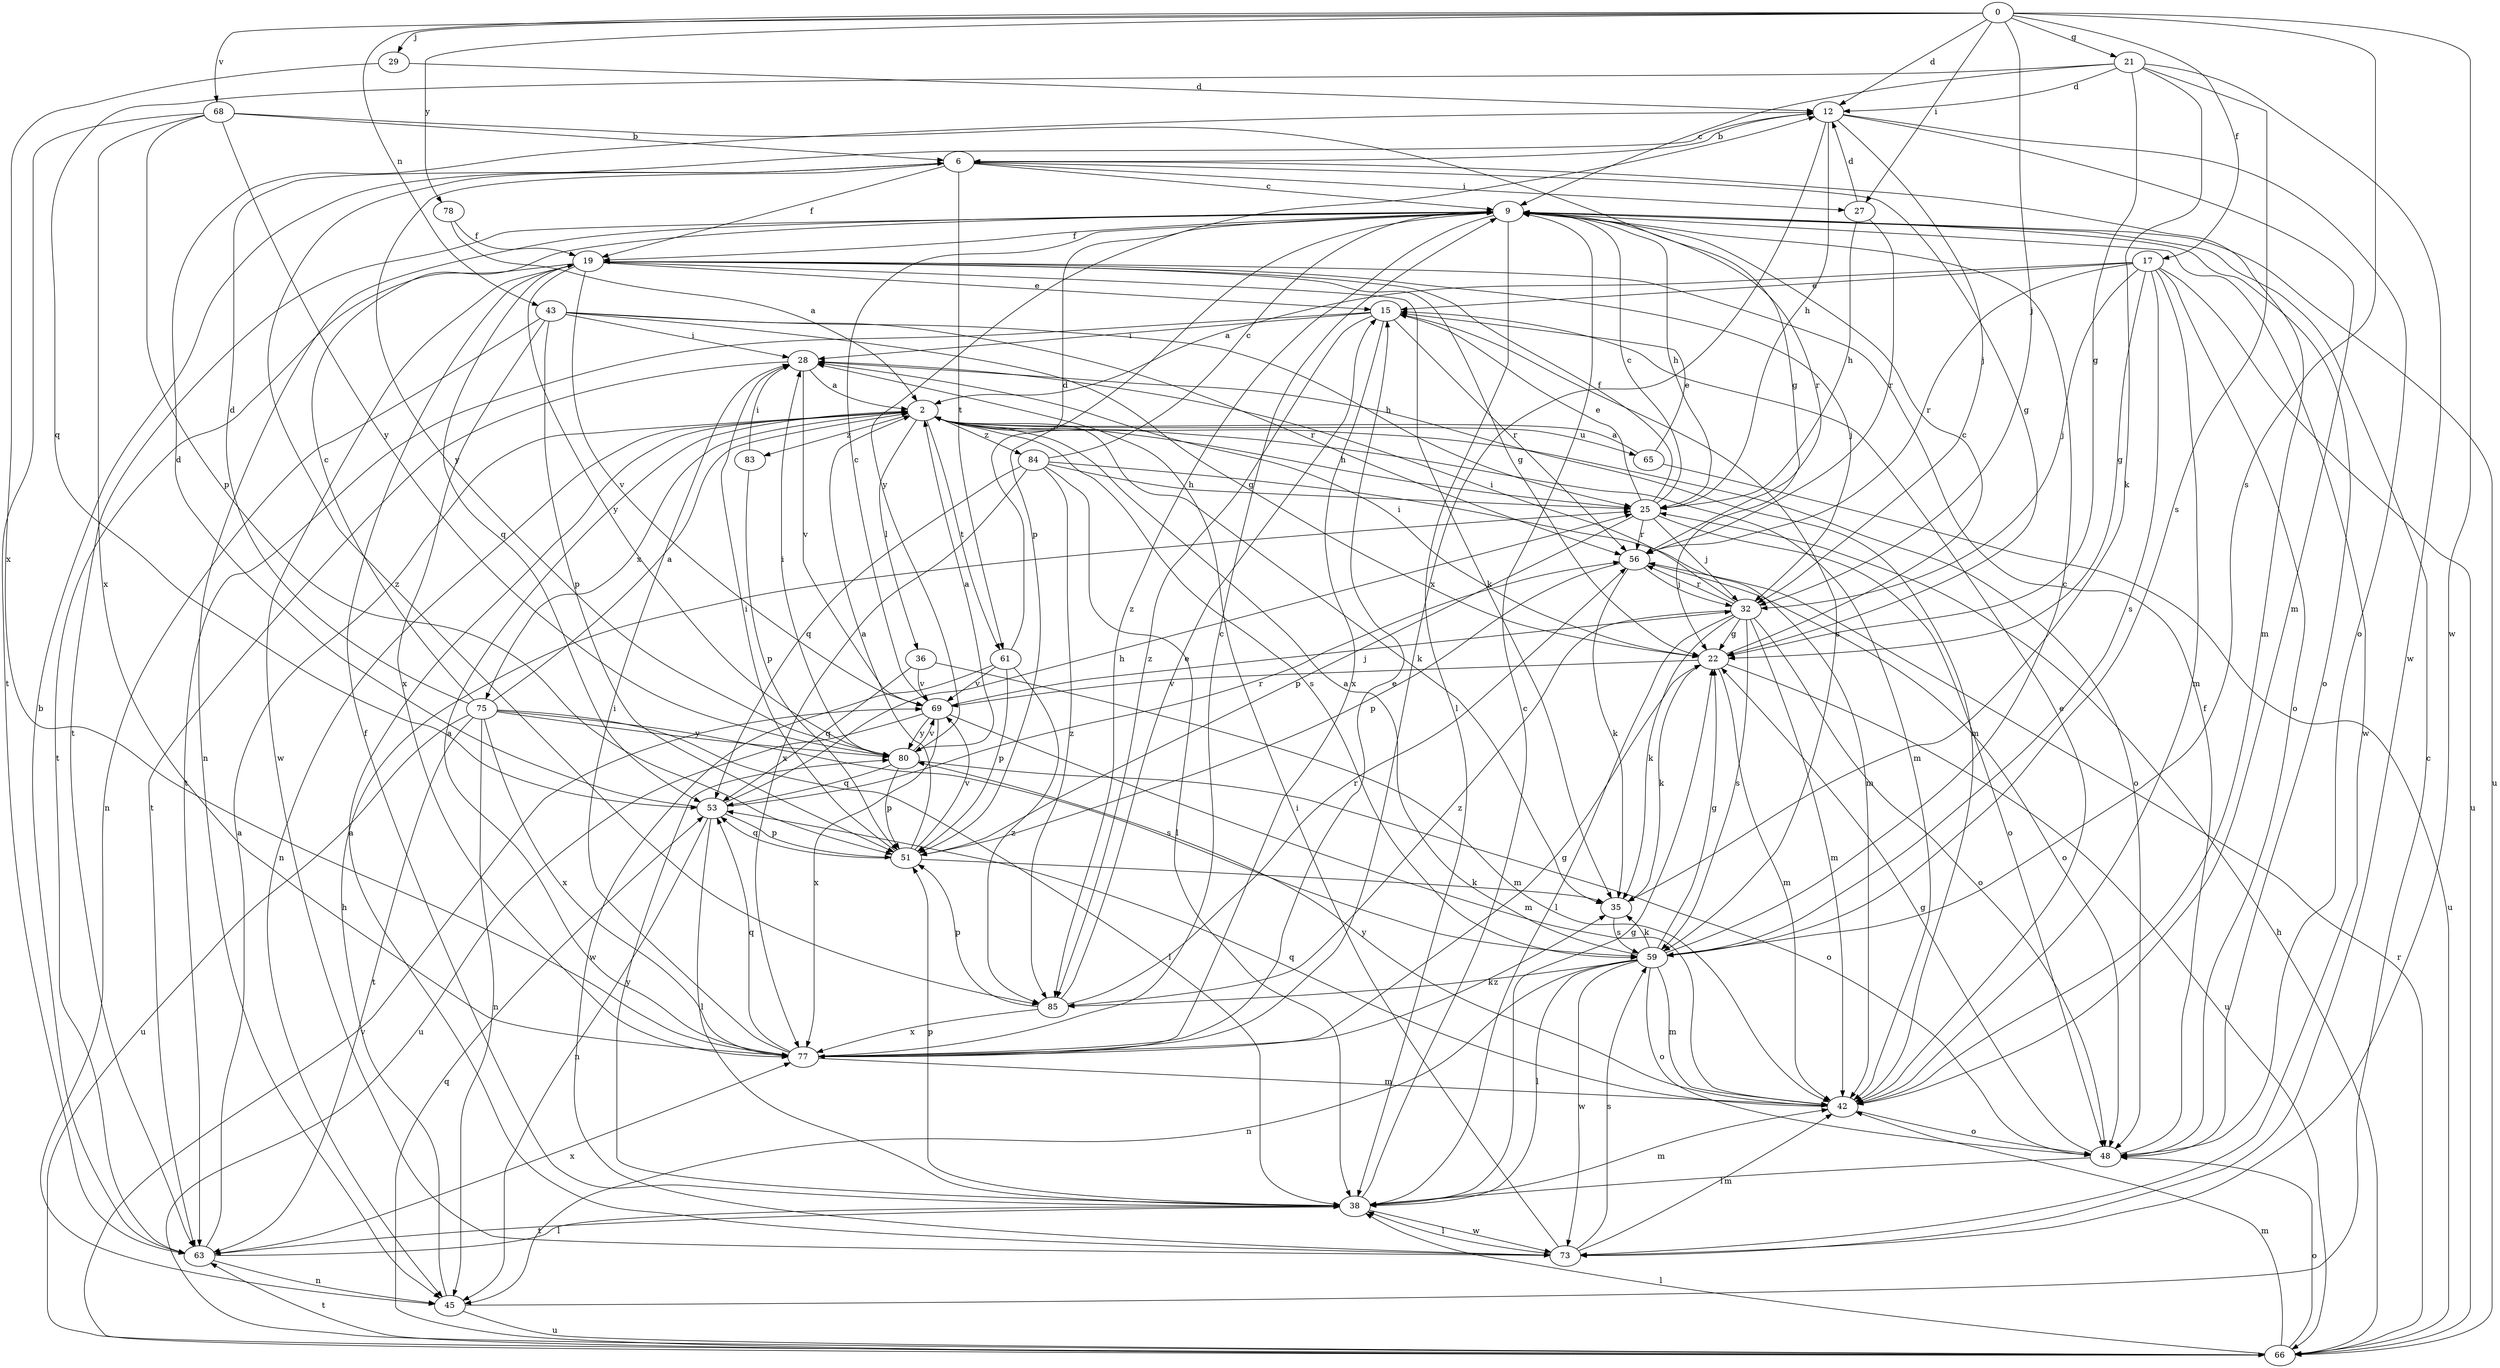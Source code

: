 strict digraph  {
0;
2;
6;
9;
12;
15;
17;
19;
21;
22;
25;
27;
28;
29;
32;
35;
36;
38;
42;
43;
45;
48;
51;
53;
56;
59;
61;
63;
65;
66;
68;
69;
73;
75;
77;
78;
80;
83;
84;
85;
0 -> 12  [label=d];
0 -> 17  [label=f];
0 -> 21  [label=g];
0 -> 27  [label=i];
0 -> 29  [label=j];
0 -> 32  [label=j];
0 -> 43  [label=n];
0 -> 59  [label=s];
0 -> 68  [label=v];
0 -> 73  [label=w];
0 -> 78  [label=y];
2 -> 25  [label=h];
2 -> 35  [label=k];
2 -> 36  [label=l];
2 -> 42  [label=m];
2 -> 45  [label=n];
2 -> 48  [label=o];
2 -> 59  [label=s];
2 -> 61  [label=t];
2 -> 65  [label=u];
2 -> 75  [label=x];
2 -> 83  [label=z];
2 -> 84  [label=z];
6 -> 9  [label=c];
6 -> 19  [label=f];
6 -> 22  [label=g];
6 -> 27  [label=i];
6 -> 42  [label=m];
6 -> 61  [label=t];
6 -> 80  [label=y];
6 -> 85  [label=z];
9 -> 19  [label=f];
9 -> 25  [label=h];
9 -> 38  [label=l];
9 -> 45  [label=n];
9 -> 48  [label=o];
9 -> 51  [label=p];
9 -> 56  [label=r];
9 -> 63  [label=t];
9 -> 66  [label=u];
9 -> 73  [label=w];
9 -> 80  [label=y];
9 -> 85  [label=z];
12 -> 6  [label=b];
12 -> 25  [label=h];
12 -> 32  [label=j];
12 -> 42  [label=m];
12 -> 48  [label=o];
12 -> 77  [label=x];
15 -> 28  [label=i];
15 -> 56  [label=r];
15 -> 59  [label=s];
15 -> 63  [label=t];
15 -> 77  [label=x];
15 -> 85  [label=z];
17 -> 2  [label=a];
17 -> 15  [label=e];
17 -> 22  [label=g];
17 -> 32  [label=j];
17 -> 42  [label=m];
17 -> 48  [label=o];
17 -> 56  [label=r];
17 -> 59  [label=s];
17 -> 66  [label=u];
19 -> 15  [label=e];
19 -> 22  [label=g];
19 -> 32  [label=j];
19 -> 35  [label=k];
19 -> 53  [label=q];
19 -> 63  [label=t];
19 -> 69  [label=v];
19 -> 73  [label=w];
19 -> 80  [label=y];
21 -> 9  [label=c];
21 -> 12  [label=d];
21 -> 22  [label=g];
21 -> 35  [label=k];
21 -> 53  [label=q];
21 -> 59  [label=s];
21 -> 73  [label=w];
22 -> 9  [label=c];
22 -> 28  [label=i];
22 -> 35  [label=k];
22 -> 42  [label=m];
22 -> 66  [label=u];
22 -> 69  [label=v];
25 -> 9  [label=c];
25 -> 15  [label=e];
25 -> 19  [label=f];
25 -> 32  [label=j];
25 -> 48  [label=o];
25 -> 51  [label=p];
25 -> 56  [label=r];
27 -> 12  [label=d];
27 -> 25  [label=h];
27 -> 56  [label=r];
28 -> 2  [label=a];
28 -> 42  [label=m];
28 -> 63  [label=t];
28 -> 69  [label=v];
29 -> 12  [label=d];
29 -> 77  [label=x];
32 -> 22  [label=g];
32 -> 28  [label=i];
32 -> 35  [label=k];
32 -> 38  [label=l];
32 -> 42  [label=m];
32 -> 48  [label=o];
32 -> 56  [label=r];
32 -> 59  [label=s];
32 -> 85  [label=z];
35 -> 59  [label=s];
36 -> 42  [label=m];
36 -> 53  [label=q];
36 -> 69  [label=v];
38 -> 9  [label=c];
38 -> 19  [label=f];
38 -> 22  [label=g];
38 -> 42  [label=m];
38 -> 51  [label=p];
38 -> 63  [label=t];
38 -> 73  [label=w];
38 -> 80  [label=y];
42 -> 15  [label=e];
42 -> 48  [label=o];
42 -> 53  [label=q];
42 -> 80  [label=y];
43 -> 22  [label=g];
43 -> 25  [label=h];
43 -> 28  [label=i];
43 -> 45  [label=n];
43 -> 51  [label=p];
43 -> 56  [label=r];
43 -> 77  [label=x];
45 -> 9  [label=c];
45 -> 25  [label=h];
45 -> 66  [label=u];
48 -> 19  [label=f];
48 -> 22  [label=g];
48 -> 38  [label=l];
51 -> 2  [label=a];
51 -> 28  [label=i];
51 -> 35  [label=k];
51 -> 53  [label=q];
51 -> 69  [label=v];
53 -> 12  [label=d];
53 -> 25  [label=h];
53 -> 38  [label=l];
53 -> 45  [label=n];
53 -> 51  [label=p];
53 -> 56  [label=r];
56 -> 32  [label=j];
56 -> 35  [label=k];
56 -> 48  [label=o];
56 -> 51  [label=p];
59 -> 2  [label=a];
59 -> 9  [label=c];
59 -> 22  [label=g];
59 -> 35  [label=k];
59 -> 38  [label=l];
59 -> 42  [label=m];
59 -> 45  [label=n];
59 -> 48  [label=o];
59 -> 73  [label=w];
59 -> 85  [label=z];
61 -> 12  [label=d];
61 -> 51  [label=p];
61 -> 69  [label=v];
61 -> 73  [label=w];
61 -> 85  [label=z];
63 -> 2  [label=a];
63 -> 6  [label=b];
63 -> 38  [label=l];
63 -> 45  [label=n];
63 -> 77  [label=x];
65 -> 2  [label=a];
65 -> 15  [label=e];
65 -> 66  [label=u];
66 -> 25  [label=h];
66 -> 38  [label=l];
66 -> 42  [label=m];
66 -> 48  [label=o];
66 -> 53  [label=q];
66 -> 56  [label=r];
66 -> 63  [label=t];
66 -> 69  [label=v];
68 -> 6  [label=b];
68 -> 22  [label=g];
68 -> 51  [label=p];
68 -> 63  [label=t];
68 -> 77  [label=x];
68 -> 80  [label=y];
69 -> 9  [label=c];
69 -> 32  [label=j];
69 -> 42  [label=m];
69 -> 66  [label=u];
69 -> 77  [label=x];
69 -> 80  [label=y];
73 -> 2  [label=a];
73 -> 28  [label=i];
73 -> 38  [label=l];
73 -> 42  [label=m];
73 -> 59  [label=s];
75 -> 2  [label=a];
75 -> 9  [label=c];
75 -> 12  [label=d];
75 -> 38  [label=l];
75 -> 45  [label=n];
75 -> 59  [label=s];
75 -> 63  [label=t];
75 -> 66  [label=u];
75 -> 77  [label=x];
75 -> 80  [label=y];
77 -> 2  [label=a];
77 -> 9  [label=c];
77 -> 15  [label=e];
77 -> 22  [label=g];
77 -> 28  [label=i];
77 -> 35  [label=k];
77 -> 42  [label=m];
77 -> 53  [label=q];
78 -> 2  [label=a];
78 -> 19  [label=f];
80 -> 2  [label=a];
80 -> 28  [label=i];
80 -> 48  [label=o];
80 -> 51  [label=p];
80 -> 53  [label=q];
80 -> 69  [label=v];
83 -> 28  [label=i];
83 -> 51  [label=p];
84 -> 9  [label=c];
84 -> 25  [label=h];
84 -> 38  [label=l];
84 -> 42  [label=m];
84 -> 53  [label=q];
84 -> 77  [label=x];
84 -> 85  [label=z];
85 -> 15  [label=e];
85 -> 51  [label=p];
85 -> 56  [label=r];
85 -> 77  [label=x];
}

